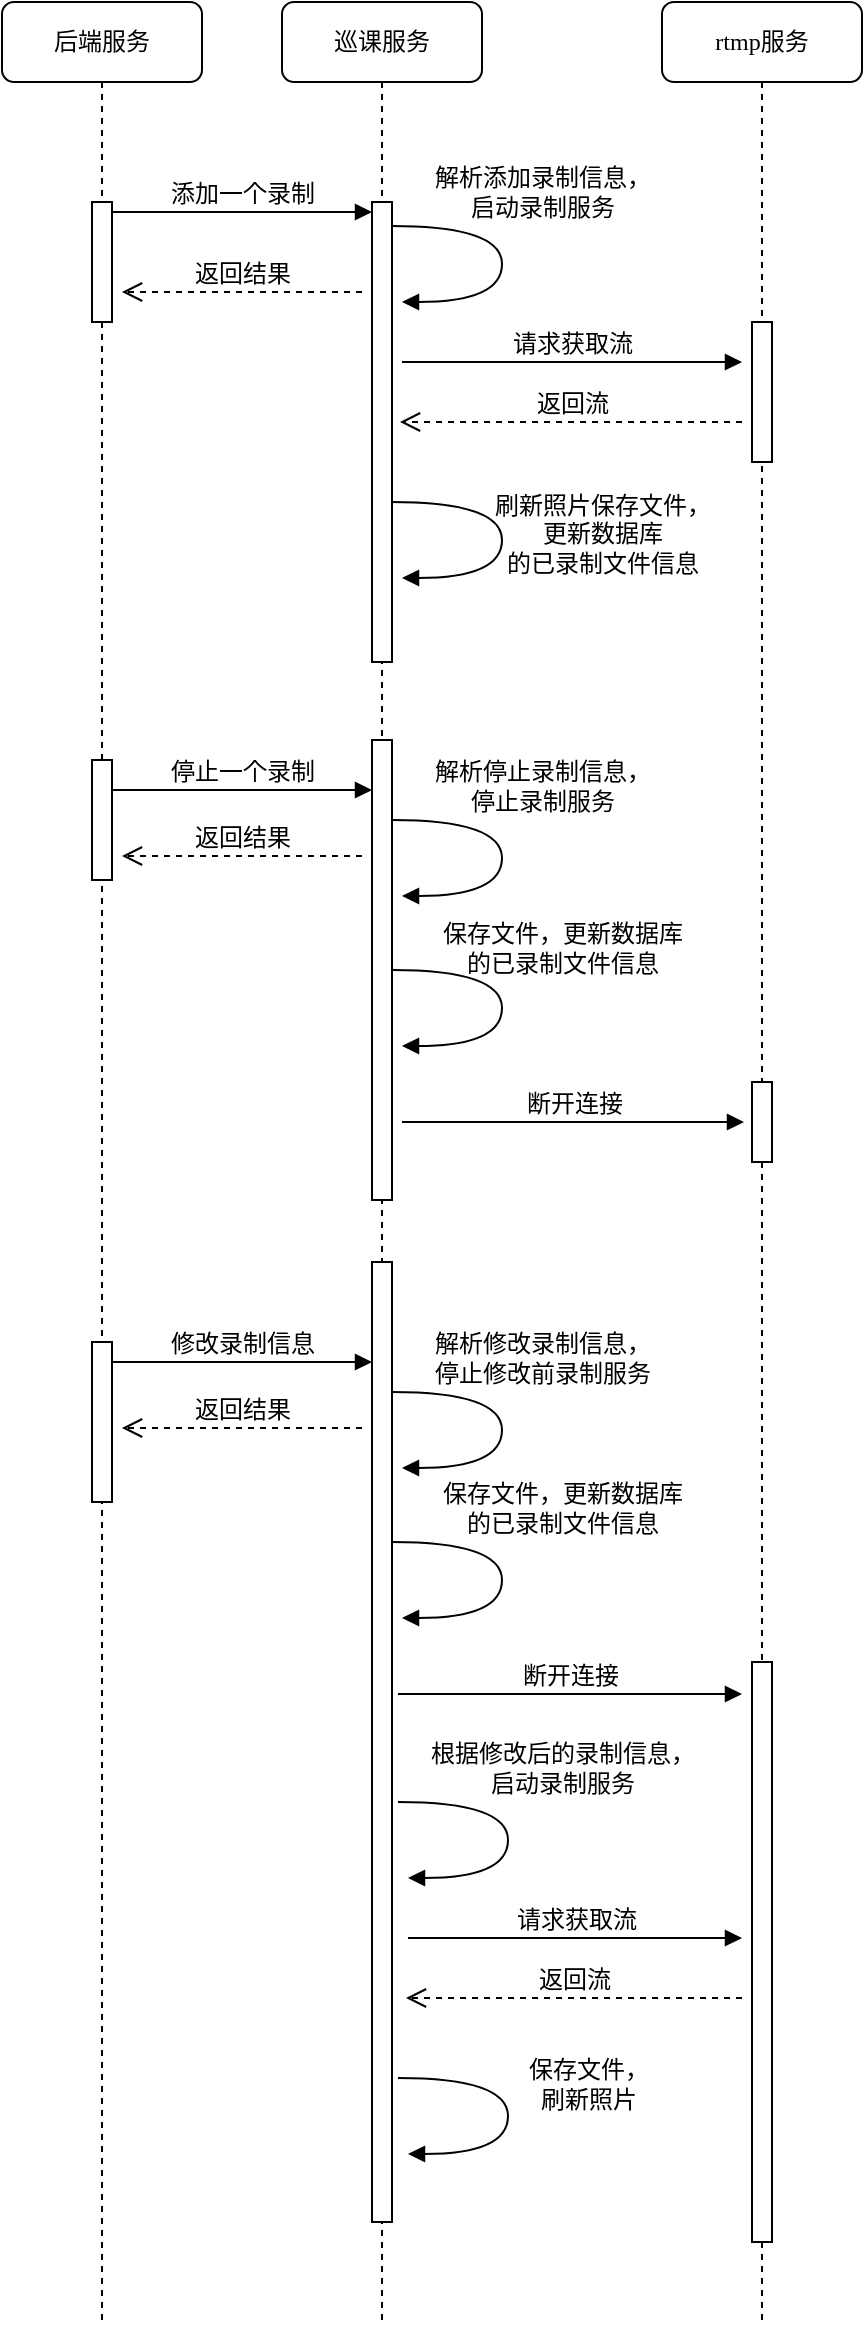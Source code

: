 <mxfile version="10.7.1" type="github"><diagram name="Page-1" id="13e1069c-82ec-6db2-03f1-153e76fe0fe0"><mxGraphModel dx="1038" dy="542" grid="1" gridSize="10" guides="1" tooltips="1" connect="1" arrows="1" fold="1" page="1" pageScale="1" pageWidth="1100" pageHeight="850" background="#ffffff" math="0" shadow="0"><root><mxCell id="0"/><mxCell id="1" parent="0"/><mxCell id="7baba1c4bc27f4b0-2" value="巡课服务" style="shape=umlLifeline;perimeter=lifelinePerimeter;whiteSpace=wrap;html=1;container=1;collapsible=0;recursiveResize=0;outlineConnect=0;rounded=1;shadow=0;comic=0;labelBackgroundColor=none;strokeColor=#000000;strokeWidth=1;fillColor=#FFFFFF;fontFamily=Verdana;fontSize=12;fontColor=#000000;align=center;" parent="1" vertex="1"><mxGeometry x="240" y="80" width="100" height="1160" as="geometry"/></mxCell><mxCell id="7baba1c4bc27f4b0-10" value="" style="html=1;points=[];perimeter=orthogonalPerimeter;rounded=0;shadow=0;comic=0;labelBackgroundColor=none;strokeColor=#000000;strokeWidth=1;fillColor=#FFFFFF;fontFamily=Verdana;fontSize=12;fontColor=#000000;align=center;" parent="7baba1c4bc27f4b0-2" vertex="1"><mxGeometry x="45" y="100" width="10" height="230" as="geometry"/></mxCell><mxCell id="APmuG6kXJHyPIFS81i-d-10" value="" style="html=1;points=[];perimeter=orthogonalPerimeter;rounded=0;shadow=0;comic=0;labelBackgroundColor=none;strokeColor=#000000;strokeWidth=1;fillColor=#FFFFFF;fontFamily=Verdana;fontSize=12;fontColor=#000000;align=center;" parent="7baba1c4bc27f4b0-2" vertex="1"><mxGeometry x="45" y="369" width="10" height="230" as="geometry"/></mxCell><mxCell id="APmuG6kXJHyPIFS81i-d-46" value="" style="html=1;points=[];perimeter=orthogonalPerimeter;" parent="7baba1c4bc27f4b0-2" vertex="1"><mxGeometry x="45" y="630" width="10" height="480" as="geometry"/></mxCell><mxCell id="7baba1c4bc27f4b0-3" value="rtmp服务" style="shape=umlLifeline;perimeter=lifelinePerimeter;whiteSpace=wrap;html=1;container=1;collapsible=0;recursiveResize=0;outlineConnect=0;rounded=1;shadow=0;comic=0;labelBackgroundColor=none;strokeColor=#000000;strokeWidth=1;fillColor=#FFFFFF;fontFamily=Verdana;fontSize=12;fontColor=#000000;align=center;" parent="1" vertex="1"><mxGeometry x="430" y="80" width="100" height="1160" as="geometry"/></mxCell><mxCell id="7baba1c4bc27f4b0-13" value="" style="html=1;points=[];perimeter=orthogonalPerimeter;rounded=0;shadow=0;comic=0;labelBackgroundColor=none;strokeColor=#000000;strokeWidth=1;fillColor=#FFFFFF;fontFamily=Verdana;fontSize=12;fontColor=#000000;align=center;" parent="7baba1c4bc27f4b0-3" vertex="1"><mxGeometry x="45" y="160" width="10" height="70" as="geometry"/></mxCell><mxCell id="APmuG6kXJHyPIFS81i-d-11" value="" style="html=1;points=[];perimeter=orthogonalPerimeter;rounded=0;shadow=0;comic=0;labelBackgroundColor=none;strokeColor=#000000;strokeWidth=1;fillColor=#FFFFFF;fontFamily=Verdana;fontSize=12;fontColor=#000000;align=center;" parent="7baba1c4bc27f4b0-3" vertex="1"><mxGeometry x="45" y="540" width="10" height="40" as="geometry"/></mxCell><mxCell id="APmuG6kXJHyPIFS81i-d-45" value="" style="html=1;points=[];perimeter=orthogonalPerimeter;rounded=0;shadow=0;comic=0;labelBackgroundColor=none;strokeColor=#000000;strokeWidth=1;fillColor=#FFFFFF;fontFamily=Verdana;fontSize=12;fontColor=#000000;align=center;" parent="7baba1c4bc27f4b0-3" vertex="1"><mxGeometry x="45" y="830" width="10" height="290" as="geometry"/></mxCell><mxCell id="7baba1c4bc27f4b0-8" value="后端服务" style="shape=umlLifeline;perimeter=lifelinePerimeter;whiteSpace=wrap;html=1;container=1;collapsible=0;recursiveResize=0;outlineConnect=0;rounded=1;shadow=0;comic=0;labelBackgroundColor=none;strokeColor=#000000;strokeWidth=1;fillColor=#FFFFFF;fontFamily=Verdana;fontSize=12;fontColor=#000000;align=center;" parent="1" vertex="1"><mxGeometry x="100" y="80" width="100" height="1160" as="geometry"/></mxCell><mxCell id="7baba1c4bc27f4b0-9" value="" style="html=1;points=[];perimeter=orthogonalPerimeter;rounded=0;shadow=0;comic=0;labelBackgroundColor=none;strokeColor=#000000;strokeWidth=1;fillColor=#FFFFFF;fontFamily=Verdana;fontSize=12;fontColor=#000000;align=center;" parent="7baba1c4bc27f4b0-8" vertex="1"><mxGeometry x="45" y="100" width="10" height="60" as="geometry"/></mxCell><mxCell id="APmuG6kXJHyPIFS81i-d-6" value="" style="html=1;points=[];perimeter=orthogonalPerimeter;rounded=0;shadow=0;comic=0;labelBackgroundColor=none;strokeColor=#000000;strokeWidth=1;fillColor=#FFFFFF;fontFamily=Verdana;fontSize=12;fontColor=#000000;align=center;" parent="7baba1c4bc27f4b0-8" vertex="1"><mxGeometry x="45" y="379" width="10" height="60" as="geometry"/></mxCell><mxCell id="APmuG6kXJHyPIFS81i-d-44" value="" style="html=1;points=[];perimeter=orthogonalPerimeter;" parent="7baba1c4bc27f4b0-8" vertex="1"><mxGeometry x="45" y="670" width="10" height="80" as="geometry"/></mxCell><mxCell id="7baba1c4bc27f4b0-11" value="添加一个录制" style="html=1;verticalAlign=bottom;endArrow=block;entryX=0;entryY=0;labelBackgroundColor=none;fontFamily=Verdana;fontSize=12;edgeStyle=elbowEdgeStyle;elbow=vertical;" parent="1" edge="1"><mxGeometry relative="1" as="geometry"><mxPoint x="155" y="185" as="sourcePoint"/><mxPoint x="285" y="185" as="targetPoint"/></mxGeometry></mxCell><mxCell id="APmuG6kXJHyPIFS81i-d-1" value="&lt;div&gt;解析添加录制信息，&lt;/div&gt;&lt;div&gt;启动录制服务&lt;br&gt;&lt;/div&gt;" style="html=1;verticalAlign=bottom;endArrow=block;labelBackgroundColor=none;fontFamily=Verdana;fontSize=12;elbow=vertical;edgeStyle=orthogonalEdgeStyle;curved=1;entryX=1;entryY=0.286;entryPerimeter=0;exitX=1.038;exitY=0.345;exitPerimeter=0;" parent="1" edge="1"><mxGeometry x="-0.231" y="20" relative="1" as="geometry"><mxPoint x="295" y="192" as="sourcePoint"/><mxPoint x="300" y="230" as="targetPoint"/><Array as="points"><mxPoint x="350" y="192"/><mxPoint x="350" y="230"/></Array><mxPoint as="offset"/></mxGeometry></mxCell><mxCell id="APmuG6kXJHyPIFS81i-d-2" value="请求获取流" style="html=1;verticalAlign=bottom;endArrow=block;labelBackgroundColor=none;fontFamily=Verdana;fontSize=12;" parent="1" edge="1"><mxGeometry relative="1" as="geometry"><mxPoint x="300" y="260" as="sourcePoint"/><mxPoint x="470" y="260" as="targetPoint"/></mxGeometry></mxCell><mxCell id="APmuG6kXJHyPIFS81i-d-3" value="返回流" style="html=1;verticalAlign=bottom;endArrow=open;dashed=1;endSize=8;labelBackgroundColor=none;fontFamily=Verdana;fontSize=12;" parent="1" edge="1"><mxGeometry relative="1" as="geometry"><mxPoint x="299" y="290" as="targetPoint"/><mxPoint x="470" y="290" as="sourcePoint"/></mxGeometry></mxCell><mxCell id="APmuG6kXJHyPIFS81i-d-4" value="&lt;br&gt;&lt;div&gt;刷新照片保存文件，&lt;/div&gt;&lt;div&gt;更新数据库&lt;div&gt;的已录制文件信息&lt;/div&gt;&lt;/div&gt;" style="html=1;verticalAlign=bottom;endArrow=block;labelBackgroundColor=none;fontFamily=Verdana;fontSize=12;elbow=vertical;edgeStyle=orthogonalEdgeStyle;curved=1;entryX=1;entryY=0.286;entryPerimeter=0;exitX=1.038;exitY=0.345;exitPerimeter=0;" parent="1" edge="1"><mxGeometry x="0.301" y="50" relative="1" as="geometry"><mxPoint x="295" y="330" as="sourcePoint"/><mxPoint x="300" y="368" as="targetPoint"/><Array as="points"><mxPoint x="350" y="330"/><mxPoint x="350" y="368"/></Array><mxPoint x="50" y="-48" as="offset"/></mxGeometry></mxCell><mxCell id="APmuG6kXJHyPIFS81i-d-7" value="返回结果" style="html=1;verticalAlign=bottom;endArrow=open;dashed=1;endSize=8;labelBackgroundColor=none;fontFamily=Verdana;fontSize=12;" parent="1" edge="1"><mxGeometry relative="1" as="geometry"><mxPoint x="160" y="225" as="targetPoint"/><mxPoint x="280" y="225" as="sourcePoint"/></mxGeometry></mxCell><mxCell id="APmuG6kXJHyPIFS81i-d-8" value="停止一个录制" style="html=1;verticalAlign=bottom;endArrow=block;entryX=0;entryY=0;labelBackgroundColor=none;fontFamily=Verdana;fontSize=12;edgeStyle=elbowEdgeStyle;elbow=vertical;" parent="1" edge="1"><mxGeometry relative="1" as="geometry"><mxPoint x="155" y="474" as="sourcePoint"/><mxPoint x="285" y="474" as="targetPoint"/></mxGeometry></mxCell><mxCell id="APmuG6kXJHyPIFS81i-d-9" value="返回结果" style="html=1;verticalAlign=bottom;endArrow=open;dashed=1;endSize=8;labelBackgroundColor=none;fontFamily=Verdana;fontSize=12;" parent="1" edge="1"><mxGeometry relative="1" as="geometry"><mxPoint x="160" y="507" as="targetPoint"/><mxPoint x="280" y="507" as="sourcePoint"/></mxGeometry></mxCell><mxCell id="APmuG6kXJHyPIFS81i-d-12" value="&lt;div&gt;解析停止录制信息，&lt;/div&gt;&lt;div&gt;停止录制服务&lt;br&gt;&lt;/div&gt;" style="html=1;verticalAlign=bottom;endArrow=block;labelBackgroundColor=none;fontFamily=Verdana;fontSize=12;elbow=vertical;edgeStyle=orthogonalEdgeStyle;curved=1;entryX=1;entryY=0.286;entryPerimeter=0;exitX=1.038;exitY=0.345;exitPerimeter=0;" parent="1" edge="1"><mxGeometry x="-0.231" y="20" relative="1" as="geometry"><mxPoint x="295" y="489" as="sourcePoint"/><mxPoint x="300" y="527" as="targetPoint"/><Array as="points"><mxPoint x="350" y="489"/><mxPoint x="350" y="527"/></Array><mxPoint as="offset"/></mxGeometry></mxCell><mxCell id="APmuG6kXJHyPIFS81i-d-15" value="&lt;div&gt;保存文件，更新数据库&lt;/div&gt;&lt;div&gt;的已录制文件信息&lt;/div&gt;" style="html=1;verticalAlign=bottom;endArrow=block;labelBackgroundColor=none;fontFamily=Verdana;fontSize=12;elbow=vertical;edgeStyle=orthogonalEdgeStyle;curved=1;entryX=1;entryY=0.286;entryPerimeter=0;exitX=1.038;exitY=0.345;exitPerimeter=0;" parent="1" edge="1"><mxGeometry x="-0.231" y="-31" relative="1" as="geometry"><mxPoint x="295" y="564" as="sourcePoint"/><mxPoint x="300" y="602" as="targetPoint"/><Array as="points"><mxPoint x="350" y="564"/><mxPoint x="350" y="602"/></Array><mxPoint x="61" y="6" as="offset"/></mxGeometry></mxCell><mxCell id="APmuG6kXJHyPIFS81i-d-16" value="断开连接" style="html=1;verticalAlign=bottom;endArrow=block;labelBackgroundColor=none;fontFamily=Verdana;fontSize=12;entryX=-0.4;entryY=0.5;entryDx=0;entryDy=0;entryPerimeter=0;" parent="1" edge="1" target="APmuG6kXJHyPIFS81i-d-11"><mxGeometry relative="1" as="geometry"><mxPoint x="300" y="640" as="sourcePoint"/><mxPoint x="440" y="640" as="targetPoint"/></mxGeometry></mxCell><mxCell id="APmuG6kXJHyPIFS81i-d-37" value="修改录制信息" style="html=1;verticalAlign=bottom;endArrow=block;entryX=0;entryY=0;labelBackgroundColor=none;fontFamily=Verdana;fontSize=12;edgeStyle=elbowEdgeStyle;elbow=vertical;" parent="1" edge="1"><mxGeometry relative="1" as="geometry"><mxPoint x="155" y="760" as="sourcePoint"/><mxPoint x="285" y="760" as="targetPoint"/></mxGeometry></mxCell><mxCell id="APmuG6kXJHyPIFS81i-d-38" value="返回结果" style="html=1;verticalAlign=bottom;endArrow=open;dashed=1;endSize=8;labelBackgroundColor=none;fontFamily=Verdana;fontSize=12;" parent="1" edge="1"><mxGeometry relative="1" as="geometry"><mxPoint x="160" y="793" as="targetPoint"/><mxPoint x="280" y="793" as="sourcePoint"/></mxGeometry></mxCell><mxCell id="APmuG6kXJHyPIFS81i-d-39" value="&lt;div&gt;解析修改录制信息，&lt;/div&gt;&lt;div&gt;停止修改前录制服务&lt;br&gt;&lt;/div&gt;" style="html=1;verticalAlign=bottom;endArrow=block;labelBackgroundColor=none;fontFamily=Verdana;fontSize=12;elbow=vertical;edgeStyle=orthogonalEdgeStyle;curved=1;entryX=1;entryY=0.286;entryPerimeter=0;exitX=1.038;exitY=0.345;exitPerimeter=0;" parent="1" edge="1"><mxGeometry x="-0.231" y="20" relative="1" as="geometry"><mxPoint x="295" y="775" as="sourcePoint"/><mxPoint x="300" y="813" as="targetPoint"/><Array as="points"><mxPoint x="350" y="775"/><mxPoint x="350" y="813"/></Array><mxPoint as="offset"/></mxGeometry></mxCell><mxCell id="APmuG6kXJHyPIFS81i-d-40" value="&lt;div&gt;保存文件，更新数据库&lt;div&gt;的已录制文件信息&lt;/div&gt;&lt;/div&gt;" style="html=1;verticalAlign=bottom;endArrow=block;labelBackgroundColor=none;fontFamily=Verdana;fontSize=12;elbow=vertical;edgeStyle=orthogonalEdgeStyle;curved=1;entryX=1;entryY=0.286;entryPerimeter=0;exitX=1.038;exitY=0.345;exitPerimeter=0;" parent="1" edge="1"><mxGeometry x="-0.231" y="30" relative="1" as="geometry"><mxPoint x="295" y="850" as="sourcePoint"/><mxPoint x="300" y="888" as="targetPoint"/><Array as="points"><mxPoint x="350" y="850"/><mxPoint x="350" y="888"/></Array><mxPoint as="offset"/></mxGeometry></mxCell><mxCell id="APmuG6kXJHyPIFS81i-d-41" value="断开连接" style="html=1;verticalAlign=bottom;endArrow=block;labelBackgroundColor=none;fontFamily=Verdana;fontSize=12;" parent="1" edge="1"><mxGeometry relative="1" as="geometry"><mxPoint x="298" y="926" as="sourcePoint"/><mxPoint x="470" y="926" as="targetPoint"/></mxGeometry></mxCell><mxCell id="APmuG6kXJHyPIFS81i-d-47" value="&lt;div&gt;根据修改后的录制信息，&lt;/div&gt;&lt;div&gt;启动录制服务&lt;br&gt;&lt;/div&gt;" style="html=1;verticalAlign=bottom;endArrow=block;labelBackgroundColor=none;fontFamily=Verdana;fontSize=12;elbow=vertical;edgeStyle=orthogonalEdgeStyle;curved=1;entryX=1;entryY=0.286;entryPerimeter=0;exitX=1.038;exitY=0.345;exitPerimeter=0;" parent="1" edge="1"><mxGeometry x="-0.231" y="27" relative="1" as="geometry"><mxPoint x="298" y="980" as="sourcePoint"/><mxPoint x="303" y="1018" as="targetPoint"/><Array as="points"><mxPoint x="353" y="980"/><mxPoint x="353" y="1018"/></Array><mxPoint as="offset"/></mxGeometry></mxCell><mxCell id="APmuG6kXJHyPIFS81i-d-48" value="请求获取流" style="html=1;verticalAlign=bottom;endArrow=block;labelBackgroundColor=none;fontFamily=Verdana;fontSize=12;" parent="1" edge="1"><mxGeometry relative="1" as="geometry"><mxPoint x="303" y="1048" as="sourcePoint"/><mxPoint x="470" y="1048" as="targetPoint"/></mxGeometry></mxCell><mxCell id="APmuG6kXJHyPIFS81i-d-49" value="返回流" style="html=1;verticalAlign=bottom;endArrow=open;dashed=1;endSize=8;labelBackgroundColor=none;fontFamily=Verdana;fontSize=12;" parent="1" edge="1"><mxGeometry relative="1" as="geometry"><mxPoint x="302" y="1078" as="targetPoint"/><mxPoint x="470" y="1078" as="sourcePoint"/></mxGeometry></mxCell><mxCell id="APmuG6kXJHyPIFS81i-d-50" value="&lt;div&gt;保存文件，&lt;/div&gt;&lt;div&gt;刷新照片&lt;/div&gt;" style="html=1;verticalAlign=bottom;endArrow=block;labelBackgroundColor=none;fontFamily=Verdana;fontSize=12;elbow=vertical;edgeStyle=orthogonalEdgeStyle;curved=1;entryX=1;entryY=0.286;entryPerimeter=0;exitX=1.038;exitY=0.345;exitPerimeter=0;" parent="1" edge="1"><mxGeometry x="0.301" y="-44" relative="1" as="geometry"><mxPoint x="298" y="1118" as="sourcePoint"/><mxPoint x="303" y="1156" as="targetPoint"/><Array as="points"><mxPoint x="353" y="1118"/><mxPoint x="353" y="1156"/></Array><mxPoint x="40" y="26" as="offset"/></mxGeometry></mxCell></root></mxGraphModel></diagram></mxfile>